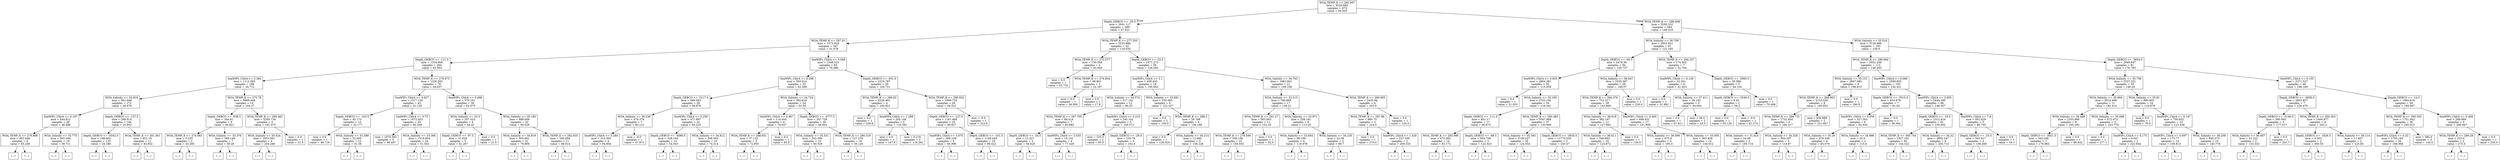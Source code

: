 digraph Tree {
node [shape=box] ;
0 [label="WOA_TEMP_K <= 292.667\nmse = 4529.685\nsamples = 673\nvalue = 94.935"] ;
1 [label="Depth_GEBCO <= -35.5\nmse = 2041.117\nsamples = 389\nvalue = 57.921"] ;
0 -> 1 [labeldistance=2.5, labelangle=45, headlabel="True"] ;
2 [label="WOA_TEMP_K <= 287.61\nmse = 1573.918\nsamples = 347\nvalue = 51.078"] ;
1 -> 2 ;
3 [label="Depth_GEBCO <= -111.0\nmse = 1334.006\nsamples = 264\nvalue = 43.563"] ;
2 -> 3 ;
4 [label="SeaWIFs_ChlrA <= 2.364\nmse = 1112.583\nsamples = 186\nvalue = 34.712"] ;
3 -> 4 ;
5 [label="WOA_Salinity <= 33.819\nmse = 361.448\nsamples = 172\nvalue = 29.476"] ;
4 -> 5 ;
6 [label="SeaWIFs_ChlrA <= 0.197\nmse = 444.812\nsamples = 28\nvalue = 46.486"] ;
5 -> 6 ;
7 [label="WOA_TEMP_K <= 278.868\nmse = 463.448\nsamples = 9\nvalue = 65.249"] ;
6 -> 7 ;
8 [label="(...)"] ;
7 -> 8 ;
21 [label="(...)"] ;
7 -> 21 ;
24 [label="WOA_Salinity <= 33.775\nmse = 265.046\nsamples = 19\nvalue = 39.711"] ;
6 -> 24 ;
25 [label="(...)"] ;
24 -> 25 ;
58 [label="(...)"] ;
24 -> 58 ;
61 [label="Depth_GEBCO <= -137.5\nmse = 268.914\nsamples = 144\nvalue = 25.853"] ;
5 -> 61 ;
62 [label="Depth_GEBCO <= -5542.0\nmse = 198.662\nsamples = 133\nvalue = 24.186"] ;
61 -> 62 ;
63 [label="(...)"] ;
62 -> 63 ;
66 [label="(...)"] ;
62 -> 66 ;
263 [label="WOA_TEMP_K <= 281.561\nmse = 651.19\nsamples = 11\nvalue = 40.852"] ;
61 -> 263 ;
264 [label="(...)"] ;
263 -> 264 ;
267 [label="(...)"] ;
263 -> 267 ;
278 [label="WOA_TEMP_K <= 275.78\nmse = 5889.449\nsamples = 14\nvalue = 104.27"] ;
4 -> 278 ;
279 [label="Depth_GEBCO <= -638.5\nmse = 344.81\nsamples = 9\nvalue = 56.821"] ;
278 -> 279 ;
280 [label="WOA_TEMP_K <= 274.083\nmse = 0.235\nsamples = 2\nvalue = 43.295"] ;
279 -> 280 ;
281 [label="(...)"] ;
280 -> 281 ;
282 [label="(...)"] ;
280 -> 282 ;
283 [label="WOA_Salinity <= 33.376\nmse = 368.149\nsamples = 7\nvalue = 59.28"] ;
279 -> 283 ;
284 [label="(...)"] ;
283 -> 284 ;
285 [label="(...)"] ;
283 -> 285 ;
288 [label="WOA_TEMP_K <= 280.462\nmse = 5295.734\nsamples = 5\nvalue = 181.375"] ;
278 -> 288 ;
289 [label="WOA_Salinity <= 33.424\nmse = 1853.061\nsamples = 4\nvalue = 204.286"] ;
288 -> 289 ;
290 [label="(...)"] ;
289 -> 290 ;
291 [label="(...)"] ;
289 -> 291 ;
292 [label="mse = 0.0\nsamples = 1\nvalue = 21.0"] ;
288 -> 292 ;
293 [label="WOA_TEMP_K <= 279.975\nmse = 1230.562\nsamples = 78\nvalue = 64.637"] ;
3 -> 293 ;
294 [label="SeaWIFs_ChlrA <= 0.627\nmse = 1317.129\nsamples = 42\nvalue = 51.129"] ;
293 -> 294 ;
295 [label="Depth_GEBCO <= -103.5\nmse = 45.173\nsamples = 13\nvalue = 32.177"] ;
294 -> 295 ;
296 [label="mse = 0.0\nsamples = 1\nvalue = 49.718"] ;
295 -> 296 ;
297 [label="WOA_Salinity <= 33.589\nmse = 32.605\nsamples = 12\nvalue = 31.38"] ;
295 -> 297 ;
298 [label="(...)"] ;
297 -> 298 ;
303 [label="(...)"] ;
297 -> 303 ;
308 [label="SeaWIFs_ChlrA <= 0.72\nmse = 1672.053\nsamples = 29\nvalue = 60.209"] ;
294 -> 308 ;
309 [label="mse = 1074.583\nsamples = 5\nvalue = 89.497"] ;
308 -> 309 ;
310 [label="WOA_Salinity <= 33.366\nmse = 1518.854\nsamples = 24\nvalue = 51.502"] ;
308 -> 310 ;
311 [label="(...)"] ;
310 -> 311 ;
320 [label="(...)"] ;
310 -> 320 ;
327 [label="SeaWIFs_ChlrA <= 0.498\nmse = 579.161\nsamples = 36\nvalue = 82.075"] ;
293 -> 327 ;
328 [label="WOA_Salinity <= 35.3\nmse = 207.023\nsamples = 4\nvalue = 44.45"] ;
327 -> 328 ;
329 [label="Depth_GEBCO <= -97.5\nmse = 31.629\nsamples = 3\nvalue = 52.267"] ;
328 -> 329 ;
330 [label="(...)"] ;
329 -> 330 ;
333 [label="(...)"] ;
329 -> 333 ;
334 [label="mse = 0.0\nsamples = 1\nvalue = 21.0"] ;
328 -> 334 ;
335 [label="WOA_Salinity <= 35.185\nmse = 488.608\nsamples = 32\nvalue = 85.026"] ;
327 -> 335 ;
336 [label="WOA_Salinity <= 34.919\nmse = 505.861\nsamples = 21\nvalue = 79.809"] ;
335 -> 336 ;
337 [label="(...)"] ;
336 -> 337 ;
362 [label="(...)"] ;
336 -> 362 ;
369 [label="WOA_TEMP_K <= 282.635\nmse = 180.994\nsamples = 11\nvalue = 98.814"] ;
335 -> 369 ;
370 [label="(...)"] ;
369 -> 370 ;
371 [label="(...)"] ;
369 -> 371 ;
374 [label="SeaWIFs_ChlrA <= 0.568\nmse = 1548.523\nsamples = 83\nvalue = 76.486"] ;
2 -> 374 ;
375 [label="SeaWIFs_ChlrA <= 0.298\nmse = 565.014\nsamples = 53\nvalue = 62.369"] ;
374 -> 375 ;
376 [label="Depth_GEBCO <= -5117.0\nmse = 589.563\nsamples = 29\nvalue = 69.978"] ;
375 -> 376 ;
377 [label="WOA_Salinity <= 36.236\nmse = 479.378\nsamples = 7\nvalue = 90.121"] ;
376 -> 377 ;
378 [label="SeaWIFs_ChlrA <= 0.284\nmse = 313.305\nsamples = 6\nvalue = 94.804"] ;
377 -> 378 ;
379 [label="(...)"] ;
378 -> 379 ;
384 [label="(...)"] ;
378 -> 384 ;
387 [label="mse = -0.0\nsamples = 1\nvalue = 47.971"] ;
377 -> 387 ;
388 [label="SeaWIFs_ChlrA <= 0.256\nmse = 471.997\nsamples = 22\nvalue = 64.223"] ;
376 -> 388 ;
389 [label="Depth_GEBCO <= -4099.5\nmse = 528.194\nsamples = 12\nvalue = 54.503"] ;
388 -> 389 ;
390 [label="(...)"] ;
389 -> 390 ;
403 [label="(...)"] ;
389 -> 403 ;
408 [label="WOA_Salinity <= 34.812\nmse = 206.563\nsamples = 10\nvalue = 74.514"] ;
388 -> 408 ;
409 [label="(...)"] ;
408 -> 409 ;
410 [label="(...)"] ;
408 -> 410 ;
425 [label="WOA_Salinity <= 34.724\nmse = 392.818\nsamples = 24\nvalue = 53.59"] ;
375 -> 425 ;
426 [label="SeaWIFs_ChlrA <= 0.487\nmse = 114.044\nsamples = 4\nvalue = 79.637"] ;
425 -> 426 ;
427 [label="WOA_TEMP_K <= 288.651\nmse = 37.132\nsamples = 3\nvalue = 72.955"] ;
426 -> 427 ;
428 [label="(...)"] ;
427 -> 428 ;
429 [label="(...)"] ;
427 -> 429 ;
432 [label="mse = 0.0\nsamples = 1\nvalue = 93.0"] ;
426 -> 432 ;
433 [label="Depth_GEBCO <= -4777.5\nmse = 297.728\nsamples = 20\nvalue = 48.854"] ;
425 -> 433 ;
434 [label="WOA_Salinity <= 35.531\nmse = 252.395\nsamples = 10\nvalue = 60.529"] ;
433 -> 434 ;
435 [label="(...)"] ;
434 -> 435 ;
440 [label="(...)"] ;
434 -> 440 ;
449 [label="WOA_TEMP_K <= 290.319\nmse = 127.279\nsamples = 10\nvalue = 39.126"] ;
433 -> 449 ;
450 [label="(...)"] ;
449 -> 450 ;
465 [label="(...)"] ;
449 -> 465 ;
468 [label="Depth_GEBCO <= -931.5\nmse = 2319.787\nsamples = 30\nvalue = 104.721"] ;
374 -> 468 ;
469 [label="WOA_TEMP_K <= 289.62\nmse = 2228.481\nsamples = 4\nvalue = 165.921"] ;
468 -> 469 ;
470 [label="mse = 0.0\nsamples = 1\nvalue = 230.6"] ;
469 -> 470 ;
471 [label="SeaWIFs_ChlrA <= 1.289\nmse = 205.148\nsamples = 3\nvalue = 133.581"] ;
469 -> 471 ;
472 [label="mse = 0.0\nsamples = 1\nvalue = 147.9"] ;
471 -> 472 ;
473 [label="mse = 0.219\nsamples = 2\nvalue = 119.262"] ;
471 -> 473 ;
474 [label="WOA_TEMP_K <= 290.932\nmse = 1606.725\nsamples = 26\nvalue = 94.521"] ;
468 -> 474 ;
475 [label="Depth_GEBCO <= -127.0\nmse = 1161.469\nsamples = 25\nvalue = 90.827"] ;
474 -> 475 ;
476 [label="SeaWIFs_ChlrA <= 3.075\nmse = 369.108\nsamples = 6\nvalue = 65.996"] ;
475 -> 476 ;
477 [label="(...)"] ;
476 -> 477 ;
480 [label="(...)"] ;
476 -> 480 ;
483 [label="Depth_GEBCO <= -101.5\nmse = 1148.449\nsamples = 19\nvalue = 99.422"] ;
475 -> 483 ;
484 [label="(...)"] ;
483 -> 484 ;
485 [label="(...)"] ;
483 -> 485 ;
516 [label="mse = -0.0\nsamples = 1\nvalue = 223.8"] ;
474 -> 516 ;
517 [label="WOA_TEMP_K <= 277.555\nmse = 2233.886\nsamples = 42\nvalue = 116.035"] ;
1 -> 517 ;
518 [label="WOA_TEMP_K <= 272.077\nmse = 150.558\nsamples = 3\nvalue = 42.944"] ;
517 -> 518 ;
519 [label="mse = 0.0\nsamples = 1\nvalue = 53.722"] ;
518 -> 519 ;
520 [label="WOA_TEMP_K <= 274.854\nmse = 68.801\nsamples = 2\nvalue = 32.167"] ;
518 -> 520 ;
521 [label="mse = -0.0\nsamples = 1\nvalue = 36.956"] ;
520 -> 521 ;
522 [label="mse = 0.0\nsamples = 1\nvalue = 17.8"] ;
520 -> 522 ;
523 [label="Depth_GEBCO <= -23.5\nmse = 1671.273\nsamples = 39\nvalue = 126.293"] ;
517 -> 523 ;
524 [label="SeaWIFs_ChlrA <= 2.1\nmse = 458.433\nsamples = 18\nvalue = 100.942"] ;
523 -> 524 ;
525 [label="WOA_Salinity <= 34.574\nmse = 217.141\nsamples = 12\nvalue = 90.25"] ;
524 -> 525 ;
526 [label="WOA_TEMP_K <= 287.705\nmse = 88.414\nsamples = 7\nvalue = 83.682"] ;
525 -> 526 ;
527 [label="Depth_GEBCO <= -34.5\nmse = 21.527\nsamples = 3\nvalue = 94.625"] ;
526 -> 527 ;
528 [label="(...)"] ;
527 -> 528 ;
529 [label="(...)"] ;
527 -> 529 ;
532 [label="SeaWIFs_ChlrA <= 2.035\nmse = 19.102\nsamples = 4\nvalue = 77.429"] ;
526 -> 532 ;
533 [label="(...)"] ;
532 -> 533 ;
538 [label="(...)"] ;
532 -> 538 ;
539 [label="SeaWIFs_ChlrA <= 0.215\nmse = 245.102\nsamples = 5\nvalue = 100.571"] ;
525 -> 539 ;
540 [label="mse = 225.0\nsamples = 2\nvalue = 95.0"] ;
539 -> 540 ;
541 [label="Depth_GEBCO <= -29.0\nmse = 235.76\nsamples = 3\nvalue = 102.8"] ;
539 -> 541 ;
542 [label="(...)"] ;
541 -> 542 ;
543 [label="(...)"] ;
541 -> 543 ;
544 [label="WOA_Salinity <= 33.091\nmse = 255.065\nsamples = 6\nvalue = 122.327"] ;
524 -> 544 ;
545 [label="mse = 0.0\nsamples = 2\nvalue = 105.0"] ;
544 -> 545 ;
546 [label="WOA_TEMP_K <= 288.3\nmse = 26.798\nsamples = 4\nvalue = 136.188"] ;
544 -> 546 ;
547 [label="mse = 0.0\nsamples = 1\nvalue = 128.029"] ;
546 -> 547 ;
548 [label="WOA_Salinity <= 34.214\nmse = 12.693\nsamples = 3\nvalue = 138.228"] ;
546 -> 548 ;
549 [label="(...)"] ;
548 -> 549 ;
552 [label="(...)"] ;
548 -> 552 ;
553 [label="WOA_Salinity <= 34.763\nmse = 1663.901\nsamples = 21\nvalue = 149.108"] ;
523 -> 553 ;
554 [label="WOA_Salinity <= 32.513\nmse = 796.869\nsamples = 17\nvalue = 138.21"] ;
553 -> 554 ;
555 [label="WOA_TEMP_K <= 291.27\nmse = 563.563\nsamples = 11\nvalue = 152.25"] ;
554 -> 555 ;
556 [label="WOA_TEMP_K <= 278.596\nmse = 250.196\nsamples = 10\nvalue = 156.933"] ;
555 -> 556 ;
557 [label="(...)"] ;
556 -> 557 ;
560 [label="(...)"] ;
556 -> 560 ;
573 [label="mse = 0.0\nsamples = 1\nvalue = 82.0"] ;
555 -> 573 ;
574 [label="WOA_Salinity <= 33.971\nmse = 238.181\nsamples = 6\nvalue = 113.25"] ;
554 -> 574 ;
575 [label="WOA_Salinity <= 33.654\nmse = 96.196\nsamples = 4\nvalue = 119.978"] ;
574 -> 575 ;
576 [label="(...)"] ;
575 -> 576 ;
581 [label="(...)"] ;
575 -> 581 ;
582 [label="WOA_Salinity <= 34.235\nmse = 22.09\nsamples = 2\nvalue = 89.7"] ;
574 -> 582 ;
583 [label="(...)"] ;
582 -> 583 ;
584 [label="(...)"] ;
582 -> 584 ;
585 [label="WOA_TEMP_K <= 290.905\nmse = 2435.84\nsamples = 4\nvalue = 203.6"] ;
553 -> 585 ;
586 [label="WOA_TEMP_K <= 287.96\nmse = 860.75\nsamples = 3\nvalue = 224.5"] ;
585 -> 586 ;
587 [label="mse = 0.0\nsamples = 1\nvalue = 270.0"] ;
586 -> 587 ;
588 [label="SeaWIFs_ChlrA <= 1.429\nmse = 227.556\nsamples = 2\nvalue = 209.333"] ;
586 -> 588 ;
589 [label="(...)"] ;
588 -> 589 ;
590 [label="(...)"] ;
588 -> 590 ;
591 [label="mse = 0.0\nsamples = 1\nvalue = 120.0"] ;
585 -> 591 ;
592 [label="WOA_TEMP_K <= 296.468\nmse = 3285.532\nsamples = 284\nvalue = 148.418"] ;
0 -> 592 [labeldistance=2.5, labelangle=-45, headlabel="False"] ;
593 [label="WOA_Salinity <= 36.709\nmse = 2652.621\nsamples = 91\nvalue = 122.185"] ;
592 -> 593 ;
594 [label="Depth_GEBCO <= -65.5\nmse = 2478.38\nsamples = 84\nvalue = 126.737"] ;
593 -> 594 ;
595 [label="SeaWIFs_ChlrA <= 0.053\nmse = 2864.381\nsamples = 55\nvalue = 115.939"] ;
594 -> 595 ;
596 [label="mse = 0.0\nsamples = 1\nvalue = 21.053"] ;
595 -> 596 ;
597 [label="WOA_Salinity <= 35.195\nmse = 2703.192\nsamples = 54\nvalue = 118.341"] ;
595 -> 597 ;
598 [label="Depth_GEBCO <= -111.0\nmse = 851.17\nsamples = 17\nvalue = 96.672"] ;
597 -> 598 ;
599 [label="WOA_TEMP_K <= 293.098\nmse = 473.382\nsamples = 14\nvalue = 83.172"] ;
598 -> 599 ;
600 [label="(...)"] ;
599 -> 600 ;
603 [label="(...)"] ;
599 -> 603 ;
622 [label="Depth_GEBCO <= -69.5\nmse = 564.709\nsamples = 3\nvalue = 122.323"] ;
598 -> 622 ;
623 [label="(...)"] ;
622 -> 623 ;
624 [label="(...)"] ;
622 -> 624 ;
625 [label="WOA_TEMP_K <= 295.483\nmse = 3347.068\nsamples = 37\nvalue = 130.909"] ;
597 -> 625 ;
626 [label="WOA_Salinity <= 35.383\nmse = 2136.027\nsamples = 35\nvalue = 124.554"] ;
625 -> 626 ;
627 [label="(...)"] ;
626 -> 627 ;
628 [label="(...)"] ;
626 -> 628 ;
687 [label="Depth_GEBCO <= -3935.0\nmse = 11775.035\nsamples = 2\nvalue = 230.47"] ;
625 -> 687 ;
688 [label="(...)"] ;
687 -> 688 ;
689 [label="(...)"] ;
687 -> 689 ;
690 [label="WOA_Salinity <= 36.647\nmse = 1030.367\nsamples = 29\nvalue = 148.07"] ;
594 -> 690 ;
691 [label="WOA_TEMP_K <= 294.376\nmse = 721.317\nsamples = 28\nvalue = 143.868"] ;
690 -> 691 ;
692 [label="WOA_Salinity <= 36.618\nmse = 382.197\nsamples = 11\nvalue = 127.892"] ;
691 -> 692 ;
693 [label="WOA_Salinity <= 36.611\nmse = 346.663\nsamples = 10\nvalue = 123.872"] ;
692 -> 693 ;
694 [label="(...)"] ;
693 -> 694 ;
701 [label="(...)"] ;
693 -> 701 ;
702 [label="mse = 0.0\nsamples = 1\nvalue = 150.0"] ;
692 -> 702 ;
703 [label="SeaWIFs_ChlrA <= 0.405\nmse = 699.451\nsamples = 17\nvalue = 151.856"] ;
691 -> 703 ;
704 [label="WOA_Salinity <= 36.598\nmse = 675.0\nsamples = 3\nvalue = 195.0"] ;
703 -> 704 ;
705 [label="(...)"] ;
704 -> 705 ;
706 [label="(...)"] ;
704 -> 706 ;
707 [label="WOA_Salinity <= 33.005\nmse = 303.926\nsamples = 14\nvalue = 144.012"] ;
703 -> 707 ;
708 [label="(...)"] ;
707 -> 708 ;
713 [label="(...)"] ;
707 -> 713 ;
724 [label="mse = 0.0\nsamples = 1\nvalue = 230.0"] ;
690 -> 724 ;
725 [label="WOA_TEMP_K <= 294.327\nmse = 174.502\nsamples = 7\nvalue = 52.764"] ;
593 -> 725 ;
726 [label="SeaWIFs_ChlrA <= 0.126\nmse = 52.201\nsamples = 4\nvalue = 41.423"] ;
725 -> 726 ;
727 [label="mse = 0.0\nsamples = 1\nvalue = 31.882"] ;
726 -> 727 ;
728 [label="WOA_Salinity <= 37.411\nmse = 29.143\nsamples = 3\nvalue = 44.604"] ;
726 -> 728 ;
729 [label="mse = 0.0\nsamples = 1\nvalue = 47.811"] ;
728 -> 729 ;
730 [label="mse = 36.0\nsamples = 2\nvalue = 43.0"] ;
728 -> 730 ;
731 [label="Depth_GEBCO <= -2993.0\nmse = 39.588\nsamples = 3\nvalue = 64.104"] ;
725 -> 731 ;
732 [label="Depth_GEBCO <= -3549.5\nmse = 9.45\nsamples = 2\nvalue = 58.2"] ;
731 -> 732 ;
733 [label="mse = 0.0\nsamples = 1\nvalue = 55.126"] ;
732 -> 733 ;
734 [label="mse = -0.0\nsamples = 1\nvalue = 61.274"] ;
732 -> 734 ;
735 [label="mse = 0.0\nsamples = 1\nvalue = 70.009"] ;
731 -> 735 ;
736 [label="WOA_Salinity <= 35.516\nmse = 3129.496\nsamples = 193\nvalue = 159.9"] ;
592 -> 736 ;
737 [label="WOA_TEMP_K <= 296.994\nmse = 2922.258\nsamples = 112\nvalue = 148.293"] ;
736 -> 737 ;
738 [label="WOA_Salinity <= 35.131\nmse = 2947.083\nsamples = 9\nvalue = 196.815"] ;
737 -> 738 ;
739 [label="WOA_TEMP_K <= 296.953\nmse = 2152.026\nsamples = 8\nvalue = 185.852"] ;
738 -> 739 ;
740 [label="WOA_TEMP_K <= 296.731\nmse = 1732.454\nsamples = 6\nvalue = 166.317"] ;
739 -> 740 ;
741 [label="WOA_Salinity <= 31.624\nmse = 24.49\nsamples = 3\nvalue = 195.714"] ;
740 -> 741 ;
742 [label="(...)"] ;
741 -> 742 ;
743 [label="(...)"] ;
741 -> 743 ;
744 [label="WOA_Salinity <= 34.328\nmse = 562.297\nsamples = 3\nvalue = 114.87"] ;
740 -> 744 ;
745 [label="(...)"] ;
744 -> 745 ;
748 [label="(...)"] ;
744 -> 748 ;
749 [label="mse = 938.889\nsamples = 2\nvalue = 221.667"] ;
739 -> 749 ;
750 [label="mse = 0.0\nsamples = 1\nvalue = 290.0"] ;
738 -> 750 ;
751 [label="SeaWIFs_ChlrA <= 0.066\nmse = 2599.853\nsamples = 103\nvalue = 142.421"] ;
737 -> 751 ;
752 [label="Depth_GEBCO <= -3515.5\nmse = 933.879\nsamples = 7\nvalue = 81.62"] ;
751 -> 752 ;
753 [label="SeaWIFs_ChlrA <= 0.056\nmse = 527.303\nsamples = 6\nvalue = 92.934"] ;
752 -> 753 ;
754 [label="WOA_Salinity <= 35.26\nmse = 478.338\nsamples = 4\nvalue = 85.579"] ;
753 -> 754 ;
755 [label="(...)"] ;
754 -> 755 ;
758 [label="(...)"] ;
754 -> 758 ;
761 [label="WOA_Salinity <= 34.996\nmse = 25.0\nsamples = 2\nvalue = 115.0"] ;
753 -> 761 ;
762 [label="(...)"] ;
761 -> 762 ;
763 [label="(...)"] ;
761 -> 763 ;
764 [label="mse = -0.0\nsamples = 1\nvalue = 36.364"] ;
752 -> 764 ;
765 [label="SeaWIFs_ChlrA <= 3.855\nmse = 2444.595\nsamples = 96\nvalue = 146.557"] ;
751 -> 765 ;
766 [label="Depth_GEBCO <= -16.5\nmse = 2312.424\nsamples = 91\nvalue = 150.002"] ;
765 -> 766 ;
767 [label="WOA_TEMP_K <= 300.754\nmse = 1927.181\nsamples = 82\nvalue = 144.322"] ;
766 -> 767 ;
768 [label="(...)"] ;
767 -> 768 ;
857 [label="(...)"] ;
767 -> 857 ;
910 [label="WOA_Salinity <= 34.32\nmse = 2892.347\nsamples = 9\nvalue = 200.714"] ;
766 -> 910 ;
911 [label="(...)"] ;
910 -> 911 ;
912 [label="(...)"] ;
910 -> 912 ;
917 [label="SeaWIFs_ChlrA <= 7.9\nmse = 952.629\nsamples = 5\nvalue = 86.705"] ;
765 -> 917 ;
918 [label="Depth_GEBCO <= -25.5\nmse = 503.617\nsamples = 4\nvalue = 106.269"] ;
917 -> 918 ;
919 [label="(...)"] ;
918 -> 919 ;
922 [label="(...)"] ;
918 -> 922 ;
923 [label="mse = 0.0\nsamples = 1\nvalue = 54.1"] ;
917 -> 923 ;
924 [label="Depth_GEBCO <= -3654.0\nmse = 2949.947\nsamples = 81\nvalue = 176.783"] ;
736 -> 924 ;
925 [label="WOA_Salinity <= 35.758\nmse = 2337.251\nsamples = 35\nvalue = 146.26"] ;
924 -> 925 ;
926 [label="WOA_Salinity <= 35.694\nmse = 2014.498\nsamples = 11\nvalue = 182.414"] ;
925 -> 926 ;
927 [label="WOA_Salinity <= 35.689\nmse = 1355.886\nsamples = 8\nvalue = 165.293"] ;
926 -> 927 ;
928 [label="Depth_GEBCO <= -3921.5\nmse = 543.168\nsamples = 7\nvalue = 176.963"] ;
927 -> 928 ;
929 [label="(...)"] ;
928 -> 929 ;
940 [label="(...)"] ;
928 -> 940 ;
941 [label="mse = 0.0\nsamples = 1\nvalue = 89.442"] ;
927 -> 941 ;
942 [label="WOA_Salinity <= 35.699\nmse = 472.973\nsamples = 3\nvalue = 233.775"] ;
926 -> 942 ;
943 [label="mse = 0.0\nsamples = 1\nvalue = 277.1"] ;
942 -> 943 ;
944 [label="SeaWIFs_ChlrA <= 0.175\nmse = 4.647\nsamples = 2\nvalue = 222.944"] ;
942 -> 944 ;
945 [label="(...)"] ;
944 -> 945 ;
946 [label="(...)"] ;
944 -> 946 ;
947 [label="WOA_Salinity <= 35.81\nmse = 890.905\nsamples = 24\nvalue = 119.479"] ;
925 -> 947 ;
948 [label="mse = 0.0\nsamples = 1\nvalue = 70.0"] ;
947 -> 948 ;
949 [label="SeaWIFs_ChlrA <= 0.147\nmse = 750.652\nsamples = 23\nvalue = 123.438"] ;
947 -> 949 ;
950 [label="SeaWIFs_ChlrA <= 0.097\nmse = 175.77\nsamples = 13\nvalue = 109.813"] ;
949 -> 950 ;
951 [label="(...)"] ;
950 -> 951 ;
970 [label="(...)"] ;
950 -> 970 ;
975 [label="WOA_Salinity <= 36.208\nmse = 945.375\nsamples = 10\nvalue = 140.778"] ;
949 -> 975 ;
976 [label="(...)"] ;
975 -> 976 ;
985 [label="(...)"] ;
975 -> 985 ;
994 [label="SeaWIFs_ChlrA <= 0.105\nmse = 2371.527\nsamples = 46\nvalue = 196.169"] ;
924 -> 994 ;
995 [label="Depth_GEBCO <= -3058.0\nmse = 2853.857\nsamples = 7\nvalue = 226.479"] ;
994 -> 995 ;
996 [label="Depth_GEBCO <= -3146.0\nmse = 595.945\nsamples = 3\nvalue = 177.517"] ;
995 -> 996 ;
997 [label="WOA_Salinity <= 36.487\nmse = 22.222\nsamples = 2\nvalue = 153.333"] ;
996 -> 997 ;
998 [label="(...)"] ;
997 -> 998 ;
999 [label="(...)"] ;
997 -> 999 ;
1000 [label="mse = 0.0\nsamples = 1\nvalue = 201.7"] ;
996 -> 1000 ;
1001 [label="WOA_TEMP_K <= 300.303\nmse = 1400.877\nsamples = 4\nvalue = 263.2"] ;
995 -> 1001 ;
1002 [label="Depth_GEBCO <= -1626.5\nmse = 0.303\nsamples = 2\nvalue = 300.55"] ;
1001 -> 1002 ;
1003 [label="(...)"] ;
1002 -> 1003 ;
1004 [label="(...)"] ;
1002 -> 1004 ;
1005 [label="WOA_Salinity <= 36.114\nmse = 11.407\nsamples = 2\nvalue = 225.85"] ;
1001 -> 1005 ;
1006 [label="(...)"] ;
1005 -> 1006 ;
1007 [label="(...)"] ;
1005 -> 1007 ;
1008 [label="Depth_GEBCO <= -14.5\nmse = 1994.619\nsamples = 39\nvalue = 189.097"] ;
994 -> 1008 ;
1009 [label="WOA_TEMP_K <= 300.503\nmse = 1751.042\nsamples = 36\nvalue = 185.015"] ;
1008 -> 1009 ;
1010 [label="SeaWIFs_ChlrA <= 0.32\nmse = 1705.185\nsamples = 34\nvalue = 188.958"] ;
1009 -> 1010 ;
1011 [label="(...)"] ;
1010 -> 1011 ;
1026 [label="(...)"] ;
1010 -> 1026 ;
1045 [label="mse = 384.0\nsamples = 2\nvalue = 144.0"] ;
1009 -> 1045 ;
1046 [label="SeaWIFs_ChlrA <= 0.409\nmse = 288.889\nsamples = 3\nvalue = 266.667"] ;
1008 -> 1046 ;
1047 [label="WOA_TEMP_K <= 299.28\nmse = 225.0\nsamples = 2\nvalue = 275.0"] ;
1046 -> 1047 ;
1048 [label="(...)"] ;
1047 -> 1048 ;
1049 [label="(...)"] ;
1047 -> 1049 ;
1050 [label="mse = 0.0\nsamples = 1\nvalue = 250.0"] ;
1046 -> 1050 ;
}